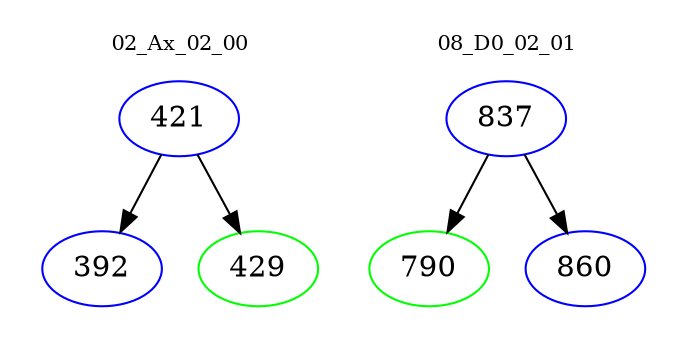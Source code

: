 digraph{
subgraph cluster_0 {
color = white
label = "02_Ax_02_00";
fontsize=10;
T0_421 [label="421", color="blue"]
T0_421 -> T0_392 [color="black"]
T0_392 [label="392", color="blue"]
T0_421 -> T0_429 [color="black"]
T0_429 [label="429", color="green"]
}
subgraph cluster_1 {
color = white
label = "08_D0_02_01";
fontsize=10;
T1_837 [label="837", color="blue"]
T1_837 -> T1_790 [color="black"]
T1_790 [label="790", color="green"]
T1_837 -> T1_860 [color="black"]
T1_860 [label="860", color="blue"]
}
}
